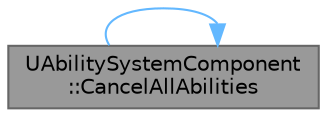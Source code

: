 digraph "UAbilitySystemComponent::CancelAllAbilities"
{
 // INTERACTIVE_SVG=YES
 // LATEX_PDF_SIZE
  bgcolor="transparent";
  edge [fontname=Helvetica,fontsize=10,labelfontname=Helvetica,labelfontsize=10];
  node [fontname=Helvetica,fontsize=10,shape=box,height=0.2,width=0.4];
  rankdir="LR";
  Node1 [id="Node000001",label="UAbilitySystemComponent\l::CancelAllAbilities",height=0.2,width=0.4,color="gray40", fillcolor="grey60", style="filled", fontcolor="black",tooltip="Cancels all abilities regardless of tags."];
  Node1 -> Node1 [id="edge1_Node000001_Node000001",color="steelblue1",style="solid",tooltip=" "];
}

